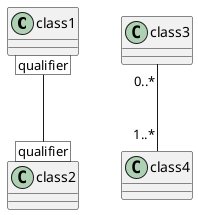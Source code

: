 @startuml
class class1
class class2

class1 [qualifier] -- [qualifier] class2

' see the difference
class3 "0..*" -- "1..*" class4
@enduml

@startuml
interface Map<K,V>
class HashMap<Long,Customer>

Map <|... HashMap

HashMap [id:Long] -> Customer : value

Shop [customerId:Long] "\n n" --> "1" Customer
@enduml







